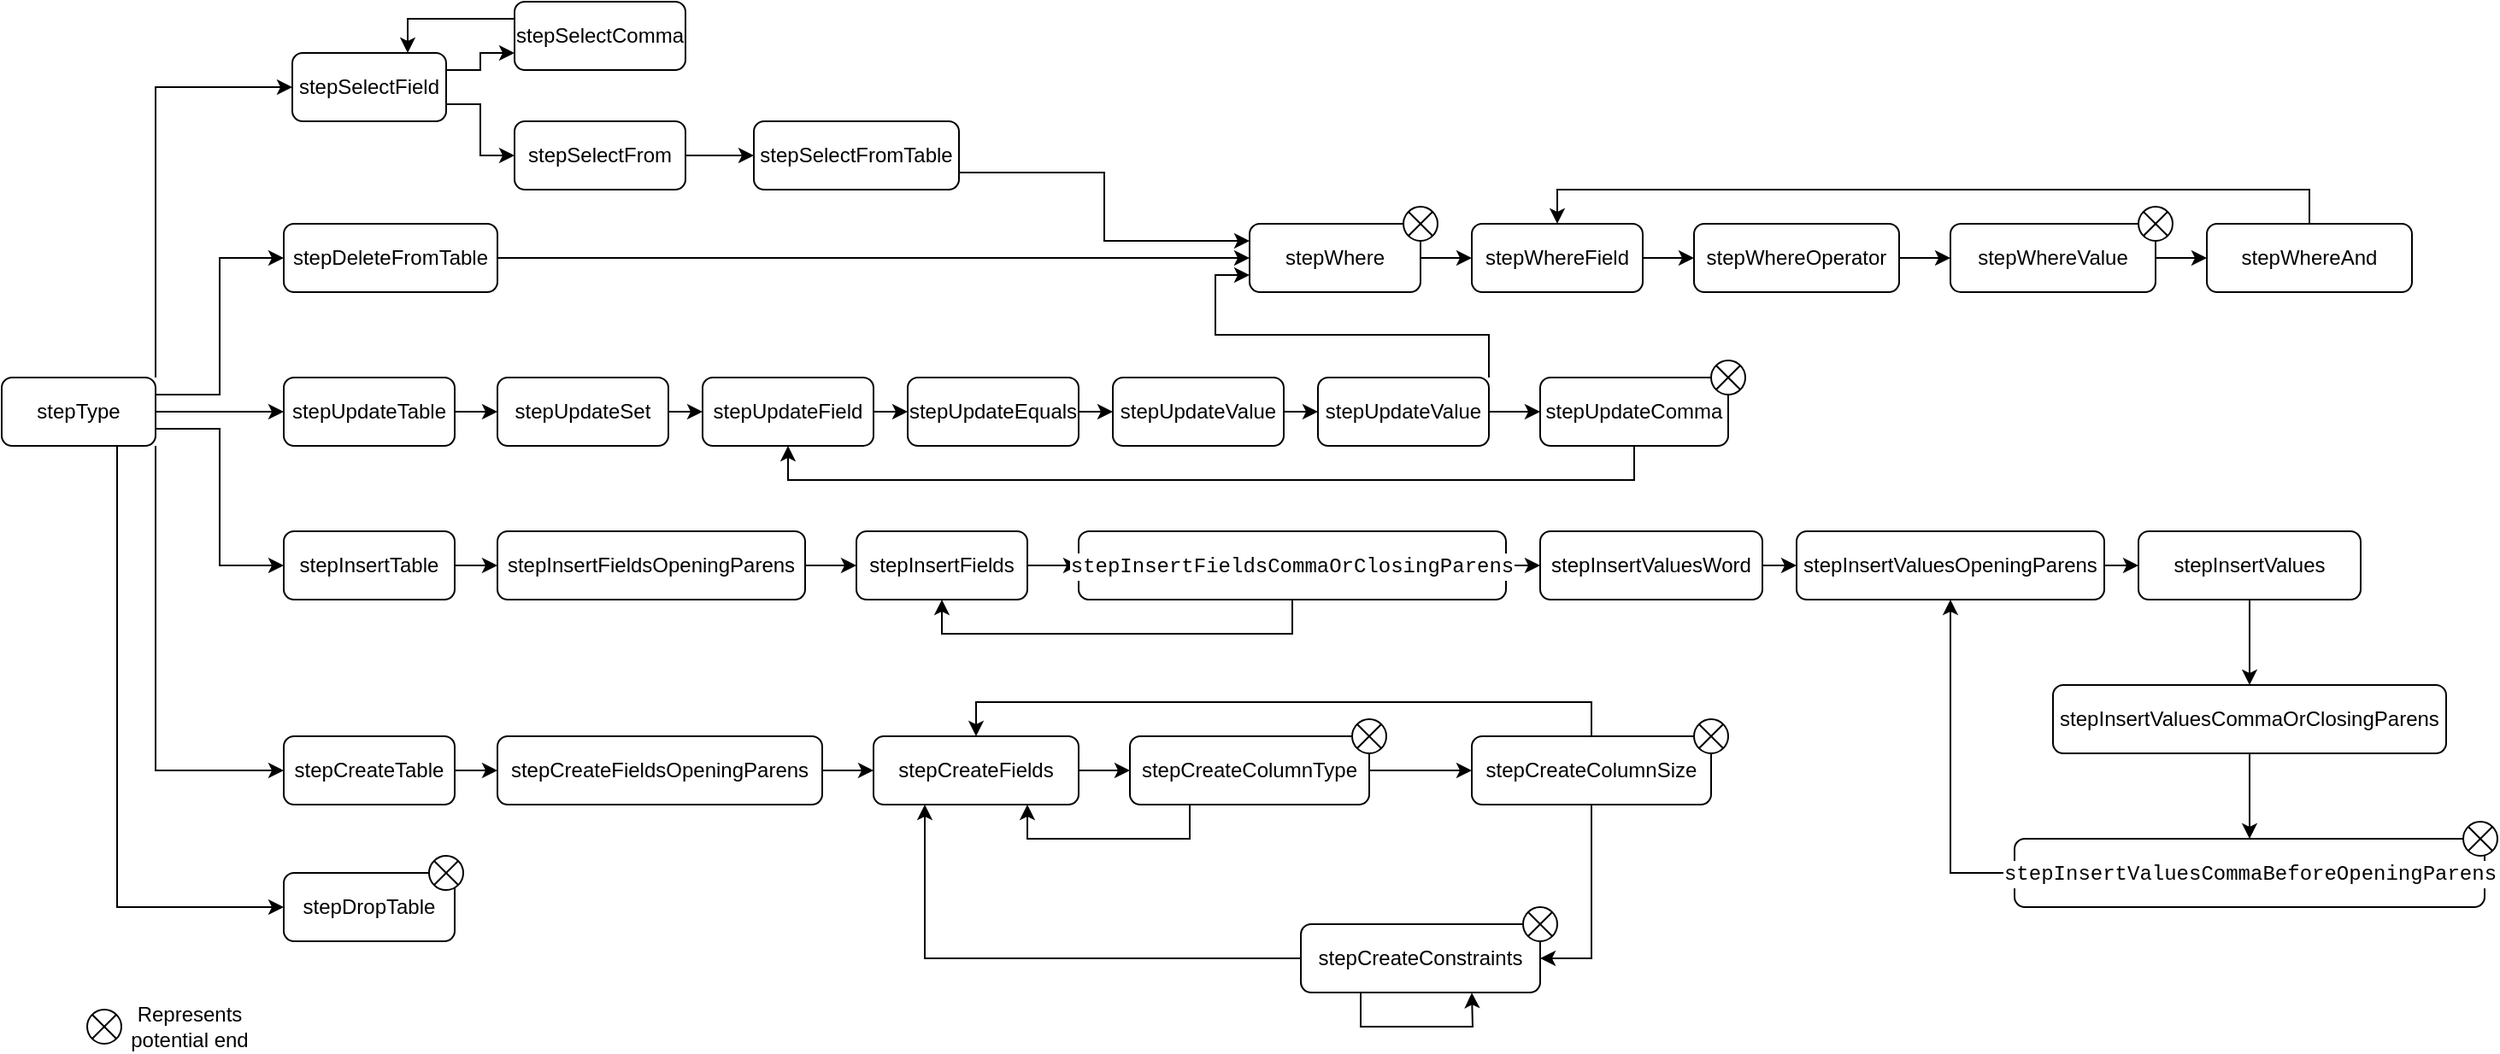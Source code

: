 <mxfile version="24.7.7">
  <diagram name="Page-1" id="BslvBRG5wWvBTsntKtHZ">
    <mxGraphModel dx="1256" dy="693" grid="1" gridSize="10" guides="1" tooltips="1" connect="1" arrows="1" fold="1" page="1" pageScale="1" pageWidth="850" pageHeight="1100" math="0" shadow="0">
      <root>
        <mxCell id="0" />
        <mxCell id="1" parent="0" />
        <mxCell id="XVtsQUxcS6RTe7s6EsMz-28" style="edgeStyle=orthogonalEdgeStyle;rounded=0;orthogonalLoop=1;jettySize=auto;html=1;exitX=1;exitY=0;exitDx=0;exitDy=0;entryX=0;entryY=0.5;entryDx=0;entryDy=0;" edge="1" parent="1" source="OMJ23Js9eibpTbUPFrYe-1" target="OMJ23Js9eibpTbUPFrYe-3">
          <mxGeometry relative="1" as="geometry" />
        </mxCell>
        <mxCell id="XVtsQUxcS6RTe7s6EsMz-29" style="edgeStyle=orthogonalEdgeStyle;rounded=0;orthogonalLoop=1;jettySize=auto;html=1;exitX=1;exitY=0.25;exitDx=0;exitDy=0;entryX=0;entryY=0.5;entryDx=0;entryDy=0;" edge="1" parent="1" source="OMJ23Js9eibpTbUPFrYe-1" target="OMJ23Js9eibpTbUPFrYe-14">
          <mxGeometry relative="1" as="geometry" />
        </mxCell>
        <mxCell id="XVtsQUxcS6RTe7s6EsMz-30" style="edgeStyle=orthogonalEdgeStyle;rounded=0;orthogonalLoop=1;jettySize=auto;html=1;exitX=1;exitY=0.5;exitDx=0;exitDy=0;entryX=0;entryY=0.5;entryDx=0;entryDy=0;" edge="1" parent="1" source="OMJ23Js9eibpTbUPFrYe-1" target="OMJ23Js9eibpTbUPFrYe-13">
          <mxGeometry relative="1" as="geometry" />
        </mxCell>
        <mxCell id="XVtsQUxcS6RTe7s6EsMz-31" style="edgeStyle=orthogonalEdgeStyle;rounded=0;orthogonalLoop=1;jettySize=auto;html=1;exitX=1;exitY=0.75;exitDx=0;exitDy=0;entryX=0;entryY=0.5;entryDx=0;entryDy=0;" edge="1" parent="1" source="OMJ23Js9eibpTbUPFrYe-1" target="OMJ23Js9eibpTbUPFrYe-12">
          <mxGeometry relative="1" as="geometry" />
        </mxCell>
        <mxCell id="XVtsQUxcS6RTe7s6EsMz-32" style="edgeStyle=orthogonalEdgeStyle;rounded=0;orthogonalLoop=1;jettySize=auto;html=1;exitX=1;exitY=1;exitDx=0;exitDy=0;entryX=0;entryY=0.5;entryDx=0;entryDy=0;" edge="1" parent="1" source="OMJ23Js9eibpTbUPFrYe-1" target="OMJ23Js9eibpTbUPFrYe-15">
          <mxGeometry relative="1" as="geometry" />
        </mxCell>
        <mxCell id="XVtsQUxcS6RTe7s6EsMz-33" style="edgeStyle=orthogonalEdgeStyle;rounded=0;orthogonalLoop=1;jettySize=auto;html=1;exitX=0.75;exitY=1;exitDx=0;exitDy=0;entryX=0;entryY=0.5;entryDx=0;entryDy=0;" edge="1" parent="1" source="OMJ23Js9eibpTbUPFrYe-1" target="OMJ23Js9eibpTbUPFrYe-16">
          <mxGeometry relative="1" as="geometry" />
        </mxCell>
        <mxCell id="OMJ23Js9eibpTbUPFrYe-1" value="&lt;font style=&quot;font-size: 12px;&quot;&gt;stepType&lt;/font&gt;" style="rounded=1;whiteSpace=wrap;html=1;" parent="1" vertex="1">
          <mxGeometry x="70" y="250" width="90" height="40" as="geometry" />
        </mxCell>
        <mxCell id="OMJ23Js9eibpTbUPFrYe-7" style="edgeStyle=orthogonalEdgeStyle;rounded=0;orthogonalLoop=1;jettySize=auto;html=1;exitX=1;exitY=0.75;exitDx=0;exitDy=0;entryX=0;entryY=0.5;entryDx=0;entryDy=0;" parent="1" source="OMJ23Js9eibpTbUPFrYe-3" target="OMJ23Js9eibpTbUPFrYe-5" edge="1">
          <mxGeometry relative="1" as="geometry" />
        </mxCell>
        <mxCell id="OMJ23Js9eibpTbUPFrYe-8" style="edgeStyle=orthogonalEdgeStyle;rounded=0;orthogonalLoop=1;jettySize=auto;html=1;exitX=1;exitY=0.25;exitDx=0;exitDy=0;entryX=0;entryY=0.75;entryDx=0;entryDy=0;" parent="1" source="OMJ23Js9eibpTbUPFrYe-3" target="OMJ23Js9eibpTbUPFrYe-4" edge="1">
          <mxGeometry relative="1" as="geometry" />
        </mxCell>
        <mxCell id="OMJ23Js9eibpTbUPFrYe-3" value="&lt;font style=&quot;font-size: 12px;&quot;&gt;stepSelectField&lt;/font&gt;" style="rounded=1;whiteSpace=wrap;html=1;" parent="1" vertex="1">
          <mxGeometry x="240" y="60" width="90" height="40" as="geometry" />
        </mxCell>
        <mxCell id="OMJ23Js9eibpTbUPFrYe-9" style="edgeStyle=orthogonalEdgeStyle;rounded=0;orthogonalLoop=1;jettySize=auto;html=1;exitX=0;exitY=0.25;exitDx=0;exitDy=0;entryX=0.75;entryY=0;entryDx=0;entryDy=0;" parent="1" source="OMJ23Js9eibpTbUPFrYe-4" target="OMJ23Js9eibpTbUPFrYe-3" edge="1">
          <mxGeometry relative="1" as="geometry" />
        </mxCell>
        <mxCell id="OMJ23Js9eibpTbUPFrYe-4" value="&lt;font style=&quot;font-size: 12px;&quot;&gt;stepSelectComma&lt;/font&gt;" style="rounded=1;whiteSpace=wrap;html=1;" parent="1" vertex="1">
          <mxGeometry x="370" y="30" width="100" height="40" as="geometry" />
        </mxCell>
        <mxCell id="OMJ23Js9eibpTbUPFrYe-11" style="edgeStyle=orthogonalEdgeStyle;rounded=0;orthogonalLoop=1;jettySize=auto;html=1;exitX=1;exitY=0.5;exitDx=0;exitDy=0;entryX=0;entryY=0.5;entryDx=0;entryDy=0;" parent="1" source="OMJ23Js9eibpTbUPFrYe-5" target="OMJ23Js9eibpTbUPFrYe-10" edge="1">
          <mxGeometry relative="1" as="geometry" />
        </mxCell>
        <mxCell id="OMJ23Js9eibpTbUPFrYe-5" value="&lt;font style=&quot;font-size: 12px;&quot;&gt;stepSelectFrom&lt;/font&gt;" style="rounded=1;whiteSpace=wrap;html=1;" parent="1" vertex="1">
          <mxGeometry x="370" y="100" width="100" height="40" as="geometry" />
        </mxCell>
        <mxCell id="OMJ23Js9eibpTbUPFrYe-18" style="edgeStyle=orthogonalEdgeStyle;rounded=0;orthogonalLoop=1;jettySize=auto;html=1;exitX=1;exitY=0.75;exitDx=0;exitDy=0;entryX=0;entryY=0.25;entryDx=0;entryDy=0;" parent="1" source="OMJ23Js9eibpTbUPFrYe-10" target="OMJ23Js9eibpTbUPFrYe-17" edge="1">
          <mxGeometry relative="1" as="geometry" />
        </mxCell>
        <mxCell id="OMJ23Js9eibpTbUPFrYe-10" value="&lt;font style=&quot;font-size: 12px;&quot;&gt;stepSelectFromTable&lt;/font&gt;" style="rounded=1;whiteSpace=wrap;html=1;" parent="1" vertex="1">
          <mxGeometry x="510" y="100" width="120" height="40" as="geometry" />
        </mxCell>
        <mxCell id="GDxFe1IuBtcxLVYiiHgO-20" style="edgeStyle=orthogonalEdgeStyle;rounded=0;orthogonalLoop=1;jettySize=auto;html=1;exitX=1;exitY=0.5;exitDx=0;exitDy=0;entryX=0;entryY=0.5;entryDx=0;entryDy=0;" parent="1" source="OMJ23Js9eibpTbUPFrYe-12" target="GDxFe1IuBtcxLVYiiHgO-18" edge="1">
          <mxGeometry relative="1" as="geometry" />
        </mxCell>
        <mxCell id="OMJ23Js9eibpTbUPFrYe-12" value="&lt;font style=&quot;font-size: 12px;&quot;&gt;stepInsertTable&lt;/font&gt;" style="rounded=1;whiteSpace=wrap;html=1;fontSize=12;" parent="1" vertex="1">
          <mxGeometry x="235" y="340" width="100" height="40" as="geometry" />
        </mxCell>
        <mxCell id="OMJ23Js9eibpTbUPFrYe-22" style="edgeStyle=orthogonalEdgeStyle;rounded=0;orthogonalLoop=1;jettySize=auto;html=1;exitX=1;exitY=0.5;exitDx=0;exitDy=0;entryX=0;entryY=0.5;entryDx=0;entryDy=0;" parent="1" source="OMJ23Js9eibpTbUPFrYe-13" target="OMJ23Js9eibpTbUPFrYe-20" edge="1">
          <mxGeometry relative="1" as="geometry" />
        </mxCell>
        <mxCell id="OMJ23Js9eibpTbUPFrYe-13" value="stepUpdateTable" style="rounded=1;whiteSpace=wrap;html=1;fontSize=12;" parent="1" vertex="1">
          <mxGeometry x="235" y="250" width="100" height="40" as="geometry" />
        </mxCell>
        <mxCell id="OMJ23Js9eibpTbUPFrYe-19" style="edgeStyle=orthogonalEdgeStyle;rounded=0;orthogonalLoop=1;jettySize=auto;html=1;exitX=1;exitY=0.5;exitDx=0;exitDy=0;entryX=0;entryY=0.5;entryDx=0;entryDy=0;" parent="1" source="OMJ23Js9eibpTbUPFrYe-14" target="OMJ23Js9eibpTbUPFrYe-17" edge="1">
          <mxGeometry relative="1" as="geometry" />
        </mxCell>
        <mxCell id="OMJ23Js9eibpTbUPFrYe-14" value="stepDeleteFromTable" style="rounded=1;whiteSpace=wrap;html=1;fontSize=12;" parent="1" vertex="1">
          <mxGeometry x="235" y="160" width="125" height="40" as="geometry" />
        </mxCell>
        <mxCell id="XVtsQUxcS6RTe7s6EsMz-12" style="edgeStyle=orthogonalEdgeStyle;rounded=0;orthogonalLoop=1;jettySize=auto;html=1;exitX=1;exitY=0.5;exitDx=0;exitDy=0;entryX=0;entryY=0.5;entryDx=0;entryDy=0;" edge="1" parent="1" source="OMJ23Js9eibpTbUPFrYe-15" target="XVtsQUxcS6RTe7s6EsMz-7">
          <mxGeometry relative="1" as="geometry" />
        </mxCell>
        <mxCell id="OMJ23Js9eibpTbUPFrYe-15" value="stepCreateTable" style="rounded=1;whiteSpace=wrap;html=1;fontSize=12;" parent="1" vertex="1">
          <mxGeometry x="235" y="460" width="100" height="40" as="geometry" />
        </mxCell>
        <mxCell id="OMJ23Js9eibpTbUPFrYe-16" value="stepDropTable" style="rounded=1;whiteSpace=wrap;html=1;fontSize=12;" parent="1" vertex="1">
          <mxGeometry x="235" y="540" width="100" height="40" as="geometry" />
        </mxCell>
        <mxCell id="GDxFe1IuBtcxLVYiiHgO-4" style="edgeStyle=orthogonalEdgeStyle;rounded=0;orthogonalLoop=1;jettySize=auto;html=1;exitX=1;exitY=0.5;exitDx=0;exitDy=0;entryX=0;entryY=0.5;entryDx=0;entryDy=0;" parent="1" source="OMJ23Js9eibpTbUPFrYe-17" target="GDxFe1IuBtcxLVYiiHgO-2" edge="1">
          <mxGeometry relative="1" as="geometry" />
        </mxCell>
        <mxCell id="OMJ23Js9eibpTbUPFrYe-17" value="stepWhere" style="rounded=1;whiteSpace=wrap;html=1;" parent="1" vertex="1">
          <mxGeometry x="800" y="160" width="100" height="40" as="geometry" />
        </mxCell>
        <mxCell id="OMJ23Js9eibpTbUPFrYe-23" style="edgeStyle=orthogonalEdgeStyle;rounded=0;orthogonalLoop=1;jettySize=auto;html=1;exitX=1;exitY=0.5;exitDx=0;exitDy=0;entryX=0;entryY=0.5;entryDx=0;entryDy=0;" parent="1" source="OMJ23Js9eibpTbUPFrYe-20" target="OMJ23Js9eibpTbUPFrYe-21" edge="1">
          <mxGeometry relative="1" as="geometry" />
        </mxCell>
        <mxCell id="OMJ23Js9eibpTbUPFrYe-20" value="stepUpdateSet" style="rounded=1;whiteSpace=wrap;html=1;fontSize=12;" parent="1" vertex="1">
          <mxGeometry x="360" y="250" width="100" height="40" as="geometry" />
        </mxCell>
        <mxCell id="OMJ23Js9eibpTbUPFrYe-26" style="edgeStyle=orthogonalEdgeStyle;rounded=0;orthogonalLoop=1;jettySize=auto;html=1;exitX=1;exitY=0.5;exitDx=0;exitDy=0;entryX=0;entryY=0.5;entryDx=0;entryDy=0;" parent="1" source="OMJ23Js9eibpTbUPFrYe-21" target="OMJ23Js9eibpTbUPFrYe-24" edge="1">
          <mxGeometry relative="1" as="geometry" />
        </mxCell>
        <mxCell id="OMJ23Js9eibpTbUPFrYe-21" value="stepUpdateField" style="rounded=1;whiteSpace=wrap;html=1;fontSize=12;" parent="1" vertex="1">
          <mxGeometry x="480" y="250" width="100" height="40" as="geometry" />
        </mxCell>
        <mxCell id="OMJ23Js9eibpTbUPFrYe-27" style="edgeStyle=orthogonalEdgeStyle;rounded=0;orthogonalLoop=1;jettySize=auto;html=1;exitX=1;exitY=0.5;exitDx=0;exitDy=0;entryX=0;entryY=0.5;entryDx=0;entryDy=0;" parent="1" source="OMJ23Js9eibpTbUPFrYe-24" target="OMJ23Js9eibpTbUPFrYe-25" edge="1">
          <mxGeometry relative="1" as="geometry" />
        </mxCell>
        <mxCell id="OMJ23Js9eibpTbUPFrYe-24" value="stepUpdateEquals" style="rounded=1;whiteSpace=wrap;html=1;fontSize=12;" parent="1" vertex="1">
          <mxGeometry x="600" y="250" width="100" height="40" as="geometry" />
        </mxCell>
        <mxCell id="OMJ23Js9eibpTbUPFrYe-30" style="edgeStyle=orthogonalEdgeStyle;rounded=0;orthogonalLoop=1;jettySize=auto;html=1;exitX=1;exitY=0.5;exitDx=0;exitDy=0;entryX=0;entryY=0.5;entryDx=0;entryDy=0;" parent="1" source="OMJ23Js9eibpTbUPFrYe-25" target="OMJ23Js9eibpTbUPFrYe-28" edge="1">
          <mxGeometry relative="1" as="geometry" />
        </mxCell>
        <mxCell id="OMJ23Js9eibpTbUPFrYe-25" value="stepUpdateValue" style="rounded=1;whiteSpace=wrap;html=1;fontSize=12;" parent="1" vertex="1">
          <mxGeometry x="720" y="250" width="100" height="40" as="geometry" />
        </mxCell>
        <mxCell id="OMJ23Js9eibpTbUPFrYe-32" style="edgeStyle=orthogonalEdgeStyle;rounded=0;orthogonalLoop=1;jettySize=auto;html=1;exitX=1;exitY=0.5;exitDx=0;exitDy=0;entryX=0;entryY=0.5;entryDx=0;entryDy=0;" parent="1" source="OMJ23Js9eibpTbUPFrYe-28" target="OMJ23Js9eibpTbUPFrYe-31" edge="1">
          <mxGeometry relative="1" as="geometry" />
        </mxCell>
        <mxCell id="OMJ23Js9eibpTbUPFrYe-33" style="edgeStyle=orthogonalEdgeStyle;rounded=0;orthogonalLoop=1;jettySize=auto;html=1;exitX=1;exitY=0;exitDx=0;exitDy=0;entryX=0;entryY=0.75;entryDx=0;entryDy=0;" parent="1" source="OMJ23Js9eibpTbUPFrYe-28" target="OMJ23Js9eibpTbUPFrYe-17" edge="1">
          <mxGeometry relative="1" as="geometry" />
        </mxCell>
        <mxCell id="OMJ23Js9eibpTbUPFrYe-28" value="stepUpdateValue" style="rounded=1;whiteSpace=wrap;html=1;fontSize=12;" parent="1" vertex="1">
          <mxGeometry x="840" y="250" width="100" height="40" as="geometry" />
        </mxCell>
        <mxCell id="GDxFe1IuBtcxLVYiiHgO-1" style="edgeStyle=orthogonalEdgeStyle;rounded=0;orthogonalLoop=1;jettySize=auto;html=1;exitX=0.5;exitY=1;exitDx=0;exitDy=0;entryX=0.5;entryY=1;entryDx=0;entryDy=0;" parent="1" source="OMJ23Js9eibpTbUPFrYe-31" target="OMJ23Js9eibpTbUPFrYe-21" edge="1">
          <mxGeometry relative="1" as="geometry" />
        </mxCell>
        <mxCell id="OMJ23Js9eibpTbUPFrYe-31" value="stepUpdateComma" style="rounded=1;whiteSpace=wrap;html=1;fontSize=12;" parent="1" vertex="1">
          <mxGeometry x="970" y="250" width="110" height="40" as="geometry" />
        </mxCell>
        <mxCell id="GDxFe1IuBtcxLVYiiHgO-5" style="edgeStyle=orthogonalEdgeStyle;rounded=0;orthogonalLoop=1;jettySize=auto;html=1;exitX=1;exitY=0.5;exitDx=0;exitDy=0;entryX=0;entryY=0.5;entryDx=0;entryDy=0;" parent="1" source="GDxFe1IuBtcxLVYiiHgO-2" target="GDxFe1IuBtcxLVYiiHgO-3" edge="1">
          <mxGeometry relative="1" as="geometry" />
        </mxCell>
        <mxCell id="GDxFe1IuBtcxLVYiiHgO-2" value="stepWhereField" style="rounded=1;whiteSpace=wrap;html=1;" parent="1" vertex="1">
          <mxGeometry x="930" y="160" width="100" height="40" as="geometry" />
        </mxCell>
        <mxCell id="GDxFe1IuBtcxLVYiiHgO-7" style="edgeStyle=orthogonalEdgeStyle;rounded=0;orthogonalLoop=1;jettySize=auto;html=1;exitX=1;exitY=0.5;exitDx=0;exitDy=0;entryX=0;entryY=0.5;entryDx=0;entryDy=0;" parent="1" source="GDxFe1IuBtcxLVYiiHgO-3" target="GDxFe1IuBtcxLVYiiHgO-6" edge="1">
          <mxGeometry relative="1" as="geometry" />
        </mxCell>
        <mxCell id="GDxFe1IuBtcxLVYiiHgO-3" value="stepWhereOperator" style="rounded=1;whiteSpace=wrap;html=1;" parent="1" vertex="1">
          <mxGeometry x="1060" y="160" width="120" height="40" as="geometry" />
        </mxCell>
        <mxCell id="GDxFe1IuBtcxLVYiiHgO-9" style="edgeStyle=orthogonalEdgeStyle;rounded=0;orthogonalLoop=1;jettySize=auto;html=1;exitX=1;exitY=0.5;exitDx=0;exitDy=0;entryX=0;entryY=0.5;entryDx=0;entryDy=0;" parent="1" source="GDxFe1IuBtcxLVYiiHgO-6" target="GDxFe1IuBtcxLVYiiHgO-8" edge="1">
          <mxGeometry relative="1" as="geometry" />
        </mxCell>
        <mxCell id="GDxFe1IuBtcxLVYiiHgO-6" value="stepWhereValue" style="rounded=1;whiteSpace=wrap;html=1;" parent="1" vertex="1">
          <mxGeometry x="1210" y="160" width="120" height="40" as="geometry" />
        </mxCell>
        <mxCell id="GDxFe1IuBtcxLVYiiHgO-10" style="edgeStyle=orthogonalEdgeStyle;rounded=0;orthogonalLoop=1;jettySize=auto;html=1;exitX=0.5;exitY=0;exitDx=0;exitDy=0;entryX=0.5;entryY=0;entryDx=0;entryDy=0;" parent="1" source="GDxFe1IuBtcxLVYiiHgO-8" target="GDxFe1IuBtcxLVYiiHgO-2" edge="1">
          <mxGeometry relative="1" as="geometry" />
        </mxCell>
        <mxCell id="GDxFe1IuBtcxLVYiiHgO-8" value="stepWhereAnd" style="rounded=1;whiteSpace=wrap;html=1;" parent="1" vertex="1">
          <mxGeometry x="1360" y="160" width="120" height="40" as="geometry" />
        </mxCell>
        <mxCell id="GDxFe1IuBtcxLVYiiHgO-22" style="edgeStyle=orthogonalEdgeStyle;rounded=0;orthogonalLoop=1;jettySize=auto;html=1;exitX=1;exitY=0.5;exitDx=0;exitDy=0;entryX=0;entryY=0.5;entryDx=0;entryDy=0;" parent="1" source="GDxFe1IuBtcxLVYiiHgO-12" target="GDxFe1IuBtcxLVYiiHgO-13" edge="1">
          <mxGeometry relative="1" as="geometry" />
        </mxCell>
        <mxCell id="GDxFe1IuBtcxLVYiiHgO-12" value="&lt;font style=&quot;font-size: 12px;&quot;&gt;stepInsertFields&lt;/font&gt;" style="rounded=1;whiteSpace=wrap;html=1;fontSize=12;" parent="1" vertex="1">
          <mxGeometry x="570" y="340" width="100" height="40" as="geometry" />
        </mxCell>
        <mxCell id="GDxFe1IuBtcxLVYiiHgO-24" style="edgeStyle=orthogonalEdgeStyle;rounded=0;orthogonalLoop=1;jettySize=auto;html=1;exitX=1;exitY=0.5;exitDx=0;exitDy=0;entryX=0;entryY=0.5;entryDx=0;entryDy=0;" parent="1" source="GDxFe1IuBtcxLVYiiHgO-13" target="GDxFe1IuBtcxLVYiiHgO-23" edge="1">
          <mxGeometry relative="1" as="geometry" />
        </mxCell>
        <mxCell id="GDxFe1IuBtcxLVYiiHgO-25" style="edgeStyle=orthogonalEdgeStyle;rounded=0;orthogonalLoop=1;jettySize=auto;html=1;exitX=0.5;exitY=1;exitDx=0;exitDy=0;entryX=0.5;entryY=1;entryDx=0;entryDy=0;" parent="1" source="GDxFe1IuBtcxLVYiiHgO-13" target="GDxFe1IuBtcxLVYiiHgO-12" edge="1">
          <mxGeometry relative="1" as="geometry" />
        </mxCell>
        <mxCell id="GDxFe1IuBtcxLVYiiHgO-13" value="&lt;div style=&quot;font-family: Consolas, &amp;quot;Courier New&amp;quot;, monospace; font-weight: normal; font-size: 12px; line-height: 16px; white-space: pre;&quot;&gt;&lt;div style=&quot;font-size: 12px;&quot;&gt;&lt;span style=&quot;font-size: 12px;&quot;&gt;stepInsertFieldsCommaOrClosingParens&lt;/span&gt;&lt;/div&gt;&lt;/div&gt;" style="rounded=1;whiteSpace=wrap;html=1;fontSize=12;fontColor=default;labelBackgroundColor=default;" parent="1" vertex="1">
          <mxGeometry x="700" y="340" width="250" height="40" as="geometry" />
        </mxCell>
        <mxCell id="GDxFe1IuBtcxLVYiiHgO-21" style="edgeStyle=orthogonalEdgeStyle;rounded=0;orthogonalLoop=1;jettySize=auto;html=1;exitX=1;exitY=0.5;exitDx=0;exitDy=0;entryX=0;entryY=0.5;entryDx=0;entryDy=0;" parent="1" source="GDxFe1IuBtcxLVYiiHgO-18" target="GDxFe1IuBtcxLVYiiHgO-12" edge="1">
          <mxGeometry relative="1" as="geometry" />
        </mxCell>
        <mxCell id="GDxFe1IuBtcxLVYiiHgO-18" value="&lt;font style=&quot;font-size: 12px;&quot;&gt;stepInsertFieldsOpeningParens&lt;/font&gt;" style="rounded=1;whiteSpace=wrap;html=1;fontSize=12;" parent="1" vertex="1">
          <mxGeometry x="360" y="340" width="180" height="40" as="geometry" />
        </mxCell>
        <mxCell id="GDxFe1IuBtcxLVYiiHgO-27" style="edgeStyle=orthogonalEdgeStyle;rounded=0;orthogonalLoop=1;jettySize=auto;html=1;exitX=1;exitY=0.5;exitDx=0;exitDy=0;entryX=0;entryY=0.5;entryDx=0;entryDy=0;" parent="1" source="GDxFe1IuBtcxLVYiiHgO-23" target="GDxFe1IuBtcxLVYiiHgO-26" edge="1">
          <mxGeometry relative="1" as="geometry" />
        </mxCell>
        <mxCell id="GDxFe1IuBtcxLVYiiHgO-23" value="&lt;font style=&quot;font-size: 12px;&quot;&gt;stepInsertValuesWord&lt;/font&gt;" style="rounded=1;whiteSpace=wrap;html=1;fontSize=12;" parent="1" vertex="1">
          <mxGeometry x="970" y="340" width="130" height="40" as="geometry" />
        </mxCell>
        <mxCell id="GDxFe1IuBtcxLVYiiHgO-31" style="edgeStyle=orthogonalEdgeStyle;rounded=0;orthogonalLoop=1;jettySize=auto;html=1;exitX=1;exitY=0.5;exitDx=0;exitDy=0;entryX=0;entryY=0.5;entryDx=0;entryDy=0;" parent="1" source="GDxFe1IuBtcxLVYiiHgO-26" target="GDxFe1IuBtcxLVYiiHgO-30" edge="1">
          <mxGeometry relative="1" as="geometry" />
        </mxCell>
        <mxCell id="GDxFe1IuBtcxLVYiiHgO-26" value="&lt;font style=&quot;font-size: 12px;&quot;&gt;stepInsertValuesOpeningParens&lt;/font&gt;" style="rounded=1;whiteSpace=wrap;html=1;fontSize=12;" parent="1" vertex="1">
          <mxGeometry x="1120" y="340" width="180" height="40" as="geometry" />
        </mxCell>
        <mxCell id="GDxFe1IuBtcxLVYiiHgO-35" style="edgeStyle=orthogonalEdgeStyle;rounded=0;orthogonalLoop=1;jettySize=auto;html=1;exitX=0.5;exitY=1;exitDx=0;exitDy=0;entryX=0.5;entryY=0;entryDx=0;entryDy=0;" parent="1" source="GDxFe1IuBtcxLVYiiHgO-30" target="GDxFe1IuBtcxLVYiiHgO-32" edge="1">
          <mxGeometry relative="1" as="geometry" />
        </mxCell>
        <mxCell id="GDxFe1IuBtcxLVYiiHgO-30" value="&lt;font style=&quot;font-size: 12px;&quot;&gt;stepInsertValues&lt;/font&gt;" style="rounded=1;whiteSpace=wrap;html=1;fontSize=12;" parent="1" vertex="1">
          <mxGeometry x="1320" y="340" width="130" height="40" as="geometry" />
        </mxCell>
        <mxCell id="GDxFe1IuBtcxLVYiiHgO-36" style="edgeStyle=orthogonalEdgeStyle;rounded=0;orthogonalLoop=1;jettySize=auto;html=1;exitX=0.5;exitY=1;exitDx=0;exitDy=0;entryX=0.5;entryY=0;entryDx=0;entryDy=0;" parent="1" source="GDxFe1IuBtcxLVYiiHgO-32" target="GDxFe1IuBtcxLVYiiHgO-34" edge="1">
          <mxGeometry relative="1" as="geometry" />
        </mxCell>
        <mxCell id="GDxFe1IuBtcxLVYiiHgO-32" value="&lt;font style=&quot;font-size: 12px;&quot;&gt;stepInsertValues&lt;/font&gt;CommaOrClosingParens" style="rounded=1;whiteSpace=wrap;html=1;fontSize=12;" parent="1" vertex="1">
          <mxGeometry x="1270" y="430" width="230" height="40" as="geometry" />
        </mxCell>
        <mxCell id="GDxFe1IuBtcxLVYiiHgO-37" style="edgeStyle=orthogonalEdgeStyle;rounded=0;orthogonalLoop=1;jettySize=auto;html=1;exitX=0;exitY=0.5;exitDx=0;exitDy=0;entryX=0.5;entryY=1;entryDx=0;entryDy=0;" parent="1" source="GDxFe1IuBtcxLVYiiHgO-34" target="GDxFe1IuBtcxLVYiiHgO-26" edge="1">
          <mxGeometry relative="1" as="geometry" />
        </mxCell>
        <mxCell id="GDxFe1IuBtcxLVYiiHgO-34" value="&lt;div style=&quot;font-family: Consolas, &amp;quot;Courier New&amp;quot;, monospace; font-weight: normal; font-size: 12px; line-height: 16px; white-space: pre;&quot;&gt;&lt;div&gt;&lt;span style=&quot;&quot;&gt;stepInsertValuesCommaBeforeOpeningParens&lt;/span&gt;&lt;/div&gt;&lt;/div&gt;" style="rounded=1;whiteSpace=wrap;html=1;fontSize=12;labelBackgroundColor=default;fontColor=default;" parent="1" vertex="1">
          <mxGeometry x="1247.5" y="520" width="275" height="40" as="geometry" />
        </mxCell>
        <mxCell id="XVtsQUxcS6RTe7s6EsMz-4" value="" style="verticalLabelPosition=bottom;verticalAlign=top;html=1;shape=mxgraph.flowchart.or;" vertex="1" parent="1">
          <mxGeometry x="320" y="530" width="20" height="20" as="geometry" />
        </mxCell>
        <mxCell id="XVtsQUxcS6RTe7s6EsMz-5" value="" style="verticalLabelPosition=bottom;verticalAlign=top;html=1;shape=mxgraph.flowchart.or;" vertex="1" parent="1">
          <mxGeometry x="120" y="620" width="20" height="20" as="geometry" />
        </mxCell>
        <mxCell id="XVtsQUxcS6RTe7s6EsMz-6" value="Represents potential end" style="text;html=1;align=center;verticalAlign=middle;whiteSpace=wrap;rounded=0;" vertex="1" parent="1">
          <mxGeometry x="130" y="615" width="100" height="30" as="geometry" />
        </mxCell>
        <mxCell id="XVtsQUxcS6RTe7s6EsMz-13" style="edgeStyle=orthogonalEdgeStyle;rounded=0;orthogonalLoop=1;jettySize=auto;html=1;exitX=1;exitY=0.5;exitDx=0;exitDy=0;entryX=0;entryY=0.5;entryDx=0;entryDy=0;" edge="1" parent="1" source="XVtsQUxcS6RTe7s6EsMz-7" target="XVtsQUxcS6RTe7s6EsMz-8">
          <mxGeometry relative="1" as="geometry" />
        </mxCell>
        <mxCell id="XVtsQUxcS6RTe7s6EsMz-7" value="stepCreateFieldsOpeningParens" style="rounded=1;whiteSpace=wrap;html=1;fontSize=12;" vertex="1" parent="1">
          <mxGeometry x="360" y="460" width="190" height="40" as="geometry" />
        </mxCell>
        <mxCell id="XVtsQUxcS6RTe7s6EsMz-14" style="edgeStyle=orthogonalEdgeStyle;rounded=0;orthogonalLoop=1;jettySize=auto;html=1;exitX=1;exitY=0.5;exitDx=0;exitDy=0;entryX=0;entryY=0.5;entryDx=0;entryDy=0;" edge="1" parent="1" source="XVtsQUxcS6RTe7s6EsMz-8" target="XVtsQUxcS6RTe7s6EsMz-9">
          <mxGeometry relative="1" as="geometry" />
        </mxCell>
        <mxCell id="XVtsQUxcS6RTe7s6EsMz-8" value="stepCreateFields" style="rounded=1;whiteSpace=wrap;html=1;fontSize=12;" vertex="1" parent="1">
          <mxGeometry x="580" y="460" width="120" height="40" as="geometry" />
        </mxCell>
        <mxCell id="XVtsQUxcS6RTe7s6EsMz-20" style="edgeStyle=orthogonalEdgeStyle;rounded=0;orthogonalLoop=1;jettySize=auto;html=1;exitX=1;exitY=0.5;exitDx=0;exitDy=0;entryX=0;entryY=0.5;entryDx=0;entryDy=0;" edge="1" parent="1" source="XVtsQUxcS6RTe7s6EsMz-9" target="XVtsQUxcS6RTe7s6EsMz-10">
          <mxGeometry relative="1" as="geometry" />
        </mxCell>
        <mxCell id="XVtsQUxcS6RTe7s6EsMz-25" style="edgeStyle=orthogonalEdgeStyle;rounded=0;orthogonalLoop=1;jettySize=auto;html=1;exitX=0.25;exitY=1;exitDx=0;exitDy=0;entryX=0.75;entryY=1;entryDx=0;entryDy=0;" edge="1" parent="1" source="XVtsQUxcS6RTe7s6EsMz-9" target="XVtsQUxcS6RTe7s6EsMz-8">
          <mxGeometry relative="1" as="geometry" />
        </mxCell>
        <mxCell id="XVtsQUxcS6RTe7s6EsMz-9" value="stepCreateColumnType" style="rounded=1;whiteSpace=wrap;html=1;fontSize=12;" vertex="1" parent="1">
          <mxGeometry x="730" y="460" width="140" height="40" as="geometry" />
        </mxCell>
        <mxCell id="XVtsQUxcS6RTe7s6EsMz-23" style="edgeStyle=orthogonalEdgeStyle;rounded=0;orthogonalLoop=1;jettySize=auto;html=1;exitX=0.5;exitY=0;exitDx=0;exitDy=0;entryX=0.5;entryY=0;entryDx=0;entryDy=0;" edge="1" parent="1" source="XVtsQUxcS6RTe7s6EsMz-10" target="XVtsQUxcS6RTe7s6EsMz-8">
          <mxGeometry relative="1" as="geometry" />
        </mxCell>
        <mxCell id="XVtsQUxcS6RTe7s6EsMz-24" style="edgeStyle=orthogonalEdgeStyle;rounded=0;orthogonalLoop=1;jettySize=auto;html=1;exitX=0.5;exitY=1;exitDx=0;exitDy=0;entryX=1;entryY=0.5;entryDx=0;entryDy=0;" edge="1" parent="1" source="XVtsQUxcS6RTe7s6EsMz-10" target="XVtsQUxcS6RTe7s6EsMz-11">
          <mxGeometry relative="1" as="geometry" />
        </mxCell>
        <mxCell id="XVtsQUxcS6RTe7s6EsMz-10" value="stepCreateColumnSize" style="rounded=1;whiteSpace=wrap;html=1;fontSize=12;" vertex="1" parent="1">
          <mxGeometry x="930" y="460" width="140" height="40" as="geometry" />
        </mxCell>
        <mxCell id="XVtsQUxcS6RTe7s6EsMz-26" style="edgeStyle=orthogonalEdgeStyle;rounded=0;orthogonalLoop=1;jettySize=auto;html=1;exitX=0;exitY=0.5;exitDx=0;exitDy=0;entryX=0.25;entryY=1;entryDx=0;entryDy=0;" edge="1" parent="1" source="XVtsQUxcS6RTe7s6EsMz-11" target="XVtsQUxcS6RTe7s6EsMz-8">
          <mxGeometry relative="1" as="geometry" />
        </mxCell>
        <mxCell id="XVtsQUxcS6RTe7s6EsMz-27" style="edgeStyle=orthogonalEdgeStyle;rounded=0;orthogonalLoop=1;jettySize=auto;html=1;exitX=0.25;exitY=1;exitDx=0;exitDy=0;" edge="1" parent="1" source="XVtsQUxcS6RTe7s6EsMz-11">
          <mxGeometry relative="1" as="geometry">
            <mxPoint x="930" y="610.176" as="targetPoint" />
          </mxGeometry>
        </mxCell>
        <mxCell id="XVtsQUxcS6RTe7s6EsMz-11" value="stepCreateConstraints" style="rounded=1;whiteSpace=wrap;html=1;fontSize=12;" vertex="1" parent="1">
          <mxGeometry x="830" y="570" width="140" height="40" as="geometry" />
        </mxCell>
        <mxCell id="XVtsQUxcS6RTe7s6EsMz-15" value="" style="verticalLabelPosition=bottom;verticalAlign=top;html=1;shape=mxgraph.flowchart.or;" vertex="1" parent="1">
          <mxGeometry x="860" y="450" width="20" height="20" as="geometry" />
        </mxCell>
        <mxCell id="XVtsQUxcS6RTe7s6EsMz-34" value="" style="verticalLabelPosition=bottom;verticalAlign=top;html=1;shape=mxgraph.flowchart.or;" vertex="1" parent="1">
          <mxGeometry x="960" y="560" width="20" height="20" as="geometry" />
        </mxCell>
        <mxCell id="XVtsQUxcS6RTe7s6EsMz-36" value="" style="verticalLabelPosition=bottom;verticalAlign=top;html=1;shape=mxgraph.flowchart.or;" vertex="1" parent="1">
          <mxGeometry x="1070" y="240" width="20" height="20" as="geometry" />
        </mxCell>
        <mxCell id="XVtsQUxcS6RTe7s6EsMz-38" value="" style="verticalLabelPosition=bottom;verticalAlign=top;html=1;shape=mxgraph.flowchart.or;" vertex="1" parent="1">
          <mxGeometry x="890" y="150" width="20" height="20" as="geometry" />
        </mxCell>
        <mxCell id="XVtsQUxcS6RTe7s6EsMz-39" value="" style="verticalLabelPosition=bottom;verticalAlign=top;html=1;shape=mxgraph.flowchart.or;" vertex="1" parent="1">
          <mxGeometry x="1510" y="510" width="20" height="20" as="geometry" />
        </mxCell>
        <mxCell id="XVtsQUxcS6RTe7s6EsMz-40" value="" style="verticalLabelPosition=bottom;verticalAlign=top;html=1;shape=mxgraph.flowchart.or;" vertex="1" parent="1">
          <mxGeometry x="1320" y="150" width="20" height="20" as="geometry" />
        </mxCell>
        <mxCell id="XVtsQUxcS6RTe7s6EsMz-42" value="" style="verticalLabelPosition=bottom;verticalAlign=top;html=1;shape=mxgraph.flowchart.or;" vertex="1" parent="1">
          <mxGeometry x="1060" y="450" width="20" height="20" as="geometry" />
        </mxCell>
      </root>
    </mxGraphModel>
  </diagram>
</mxfile>
